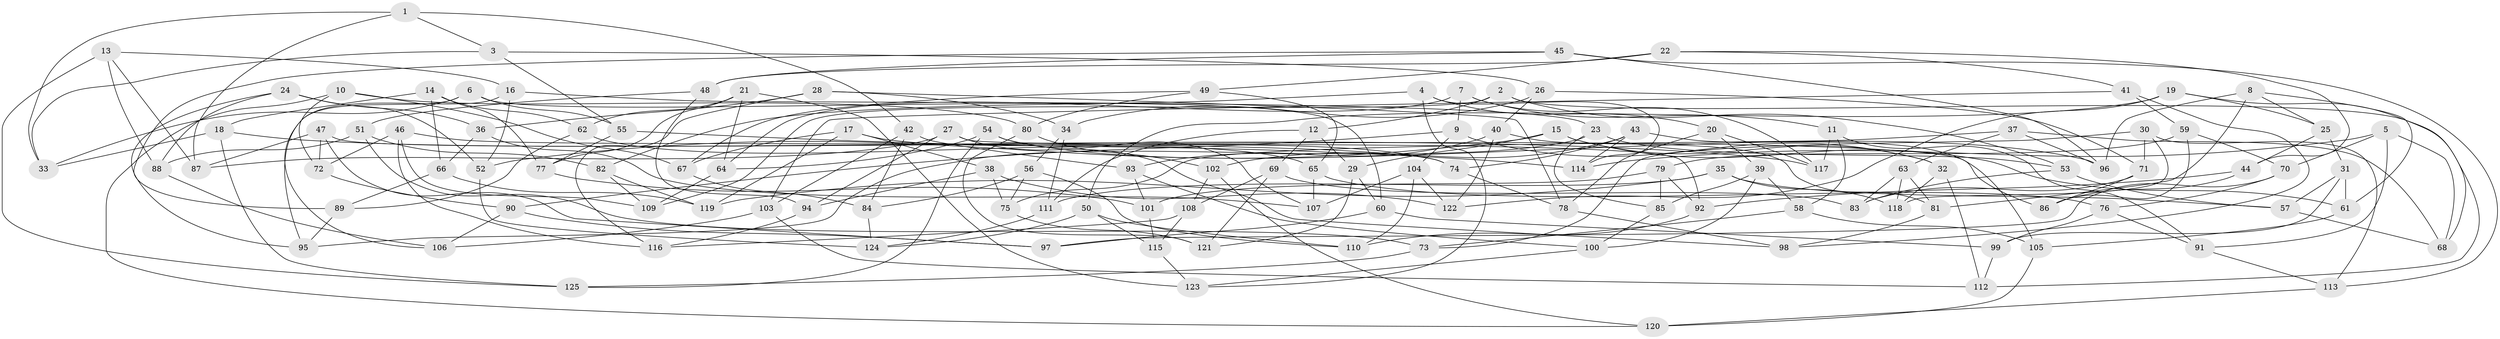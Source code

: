 // Generated by graph-tools (version 1.1) at 2025/38/03/09/25 02:38:06]
// undirected, 125 vertices, 250 edges
graph export_dot {
graph [start="1"]
  node [color=gray90,style=filled];
  1;
  2;
  3;
  4;
  5;
  6;
  7;
  8;
  9;
  10;
  11;
  12;
  13;
  14;
  15;
  16;
  17;
  18;
  19;
  20;
  21;
  22;
  23;
  24;
  25;
  26;
  27;
  28;
  29;
  30;
  31;
  32;
  33;
  34;
  35;
  36;
  37;
  38;
  39;
  40;
  41;
  42;
  43;
  44;
  45;
  46;
  47;
  48;
  49;
  50;
  51;
  52;
  53;
  54;
  55;
  56;
  57;
  58;
  59;
  60;
  61;
  62;
  63;
  64;
  65;
  66;
  67;
  68;
  69;
  70;
  71;
  72;
  73;
  74;
  75;
  76;
  77;
  78;
  79;
  80;
  81;
  82;
  83;
  84;
  85;
  86;
  87;
  88;
  89;
  90;
  91;
  92;
  93;
  94;
  95;
  96;
  97;
  98;
  99;
  100;
  101;
  102;
  103;
  104;
  105;
  106;
  107;
  108;
  109;
  110;
  111;
  112;
  113;
  114;
  115;
  116;
  117;
  118;
  119;
  120;
  121;
  122;
  123;
  124;
  125;
  1 -- 87;
  1 -- 42;
  1 -- 33;
  1 -- 3;
  2 -- 12;
  2 -- 53;
  2 -- 112;
  2 -- 109;
  3 -- 33;
  3 -- 26;
  3 -- 55;
  4 -- 123;
  4 -- 114;
  4 -- 20;
  4 -- 82;
  5 -- 91;
  5 -- 114;
  5 -- 70;
  5 -- 68;
  6 -- 60;
  6 -- 33;
  6 -- 106;
  6 -- 55;
  7 -- 9;
  7 -- 64;
  7 -- 11;
  7 -- 117;
  8 -- 81;
  8 -- 96;
  8 -- 25;
  8 -- 61;
  9 -- 104;
  9 -- 90;
  9 -- 32;
  10 -- 80;
  10 -- 72;
  10 -- 67;
  10 -- 120;
  11 -- 91;
  11 -- 117;
  11 -- 58;
  12 -- 29;
  12 -- 69;
  12 -- 111;
  13 -- 87;
  13 -- 88;
  13 -- 125;
  13 -- 16;
  14 -- 62;
  14 -- 18;
  14 -- 77;
  14 -- 66;
  15 -- 61;
  15 -- 32;
  15 -- 29;
  15 -- 52;
  16 -- 23;
  16 -- 95;
  16 -- 52;
  17 -- 119;
  17 -- 74;
  17 -- 38;
  17 -- 67;
  18 -- 117;
  18 -- 33;
  18 -- 125;
  19 -- 122;
  19 -- 50;
  19 -- 68;
  19 -- 25;
  20 -- 78;
  20 -- 117;
  20 -- 39;
  21 -- 62;
  21 -- 64;
  21 -- 123;
  21 -- 77;
  22 -- 48;
  22 -- 49;
  22 -- 41;
  22 -- 44;
  23 -- 53;
  23 -- 85;
  23 -- 95;
  24 -- 36;
  24 -- 95;
  24 -- 52;
  24 -- 88;
  25 -- 31;
  25 -- 44;
  26 -- 34;
  26 -- 71;
  26 -- 40;
  27 -- 98;
  27 -- 92;
  27 -- 94;
  27 -- 87;
  28 -- 36;
  28 -- 78;
  28 -- 34;
  28 -- 116;
  29 -- 121;
  29 -- 60;
  30 -- 73;
  30 -- 118;
  30 -- 71;
  30 -- 113;
  31 -- 61;
  31 -- 57;
  31 -- 99;
  32 -- 112;
  32 -- 118;
  34 -- 111;
  34 -- 56;
  35 -- 111;
  35 -- 57;
  35 -- 118;
  35 -- 119;
  36 -- 107;
  36 -- 66;
  37 -- 63;
  37 -- 68;
  37 -- 75;
  37 -- 96;
  38 -- 75;
  38 -- 94;
  38 -- 122;
  39 -- 85;
  39 -- 58;
  39 -- 100;
  40 -- 122;
  40 -- 81;
  40 -- 93;
  41 -- 98;
  41 -- 59;
  41 -- 103;
  42 -- 103;
  42 -- 84;
  42 -- 93;
  43 -- 105;
  43 -- 74;
  43 -- 102;
  43 -- 114;
  44 -- 86;
  44 -- 92;
  45 -- 113;
  45 -- 48;
  45 -- 96;
  45 -- 89;
  46 -- 109;
  46 -- 74;
  46 -- 72;
  46 -- 116;
  47 -- 87;
  47 -- 86;
  47 -- 72;
  47 -- 97;
  48 -- 94;
  48 -- 51;
  49 -- 65;
  49 -- 80;
  49 -- 67;
  50 -- 115;
  50 -- 110;
  50 -- 124;
  51 -- 88;
  51 -- 82;
  51 -- 73;
  52 -- 124;
  53 -- 83;
  53 -- 57;
  54 -- 107;
  54 -- 64;
  54 -- 96;
  54 -- 125;
  55 -- 77;
  55 -- 114;
  56 -- 110;
  56 -- 84;
  56 -- 75;
  57 -- 68;
  58 -- 73;
  58 -- 105;
  59 -- 70;
  59 -- 79;
  59 -- 86;
  60 -- 99;
  60 -- 97;
  61 -- 105;
  62 -- 89;
  62 -- 65;
  63 -- 83;
  63 -- 81;
  63 -- 118;
  64 -- 109;
  65 -- 107;
  65 -- 76;
  66 -- 89;
  66 -- 119;
  67 -- 84;
  69 -- 83;
  69 -- 108;
  69 -- 121;
  70 -- 76;
  70 -- 97;
  71 -- 86;
  71 -- 83;
  72 -- 90;
  73 -- 125;
  74 -- 78;
  75 -- 121;
  76 -- 91;
  76 -- 99;
  77 -- 101;
  78 -- 98;
  79 -- 85;
  79 -- 92;
  79 -- 101;
  80 -- 121;
  80 -- 102;
  81 -- 98;
  82 -- 119;
  82 -- 109;
  84 -- 124;
  85 -- 100;
  88 -- 106;
  89 -- 95;
  90 -- 97;
  90 -- 106;
  91 -- 113;
  92 -- 110;
  93 -- 100;
  93 -- 101;
  94 -- 116;
  99 -- 112;
  100 -- 123;
  101 -- 115;
  102 -- 108;
  102 -- 120;
  103 -- 106;
  103 -- 112;
  104 -- 110;
  104 -- 107;
  104 -- 122;
  105 -- 120;
  108 -- 116;
  108 -- 115;
  111 -- 124;
  113 -- 120;
  115 -- 123;
}

